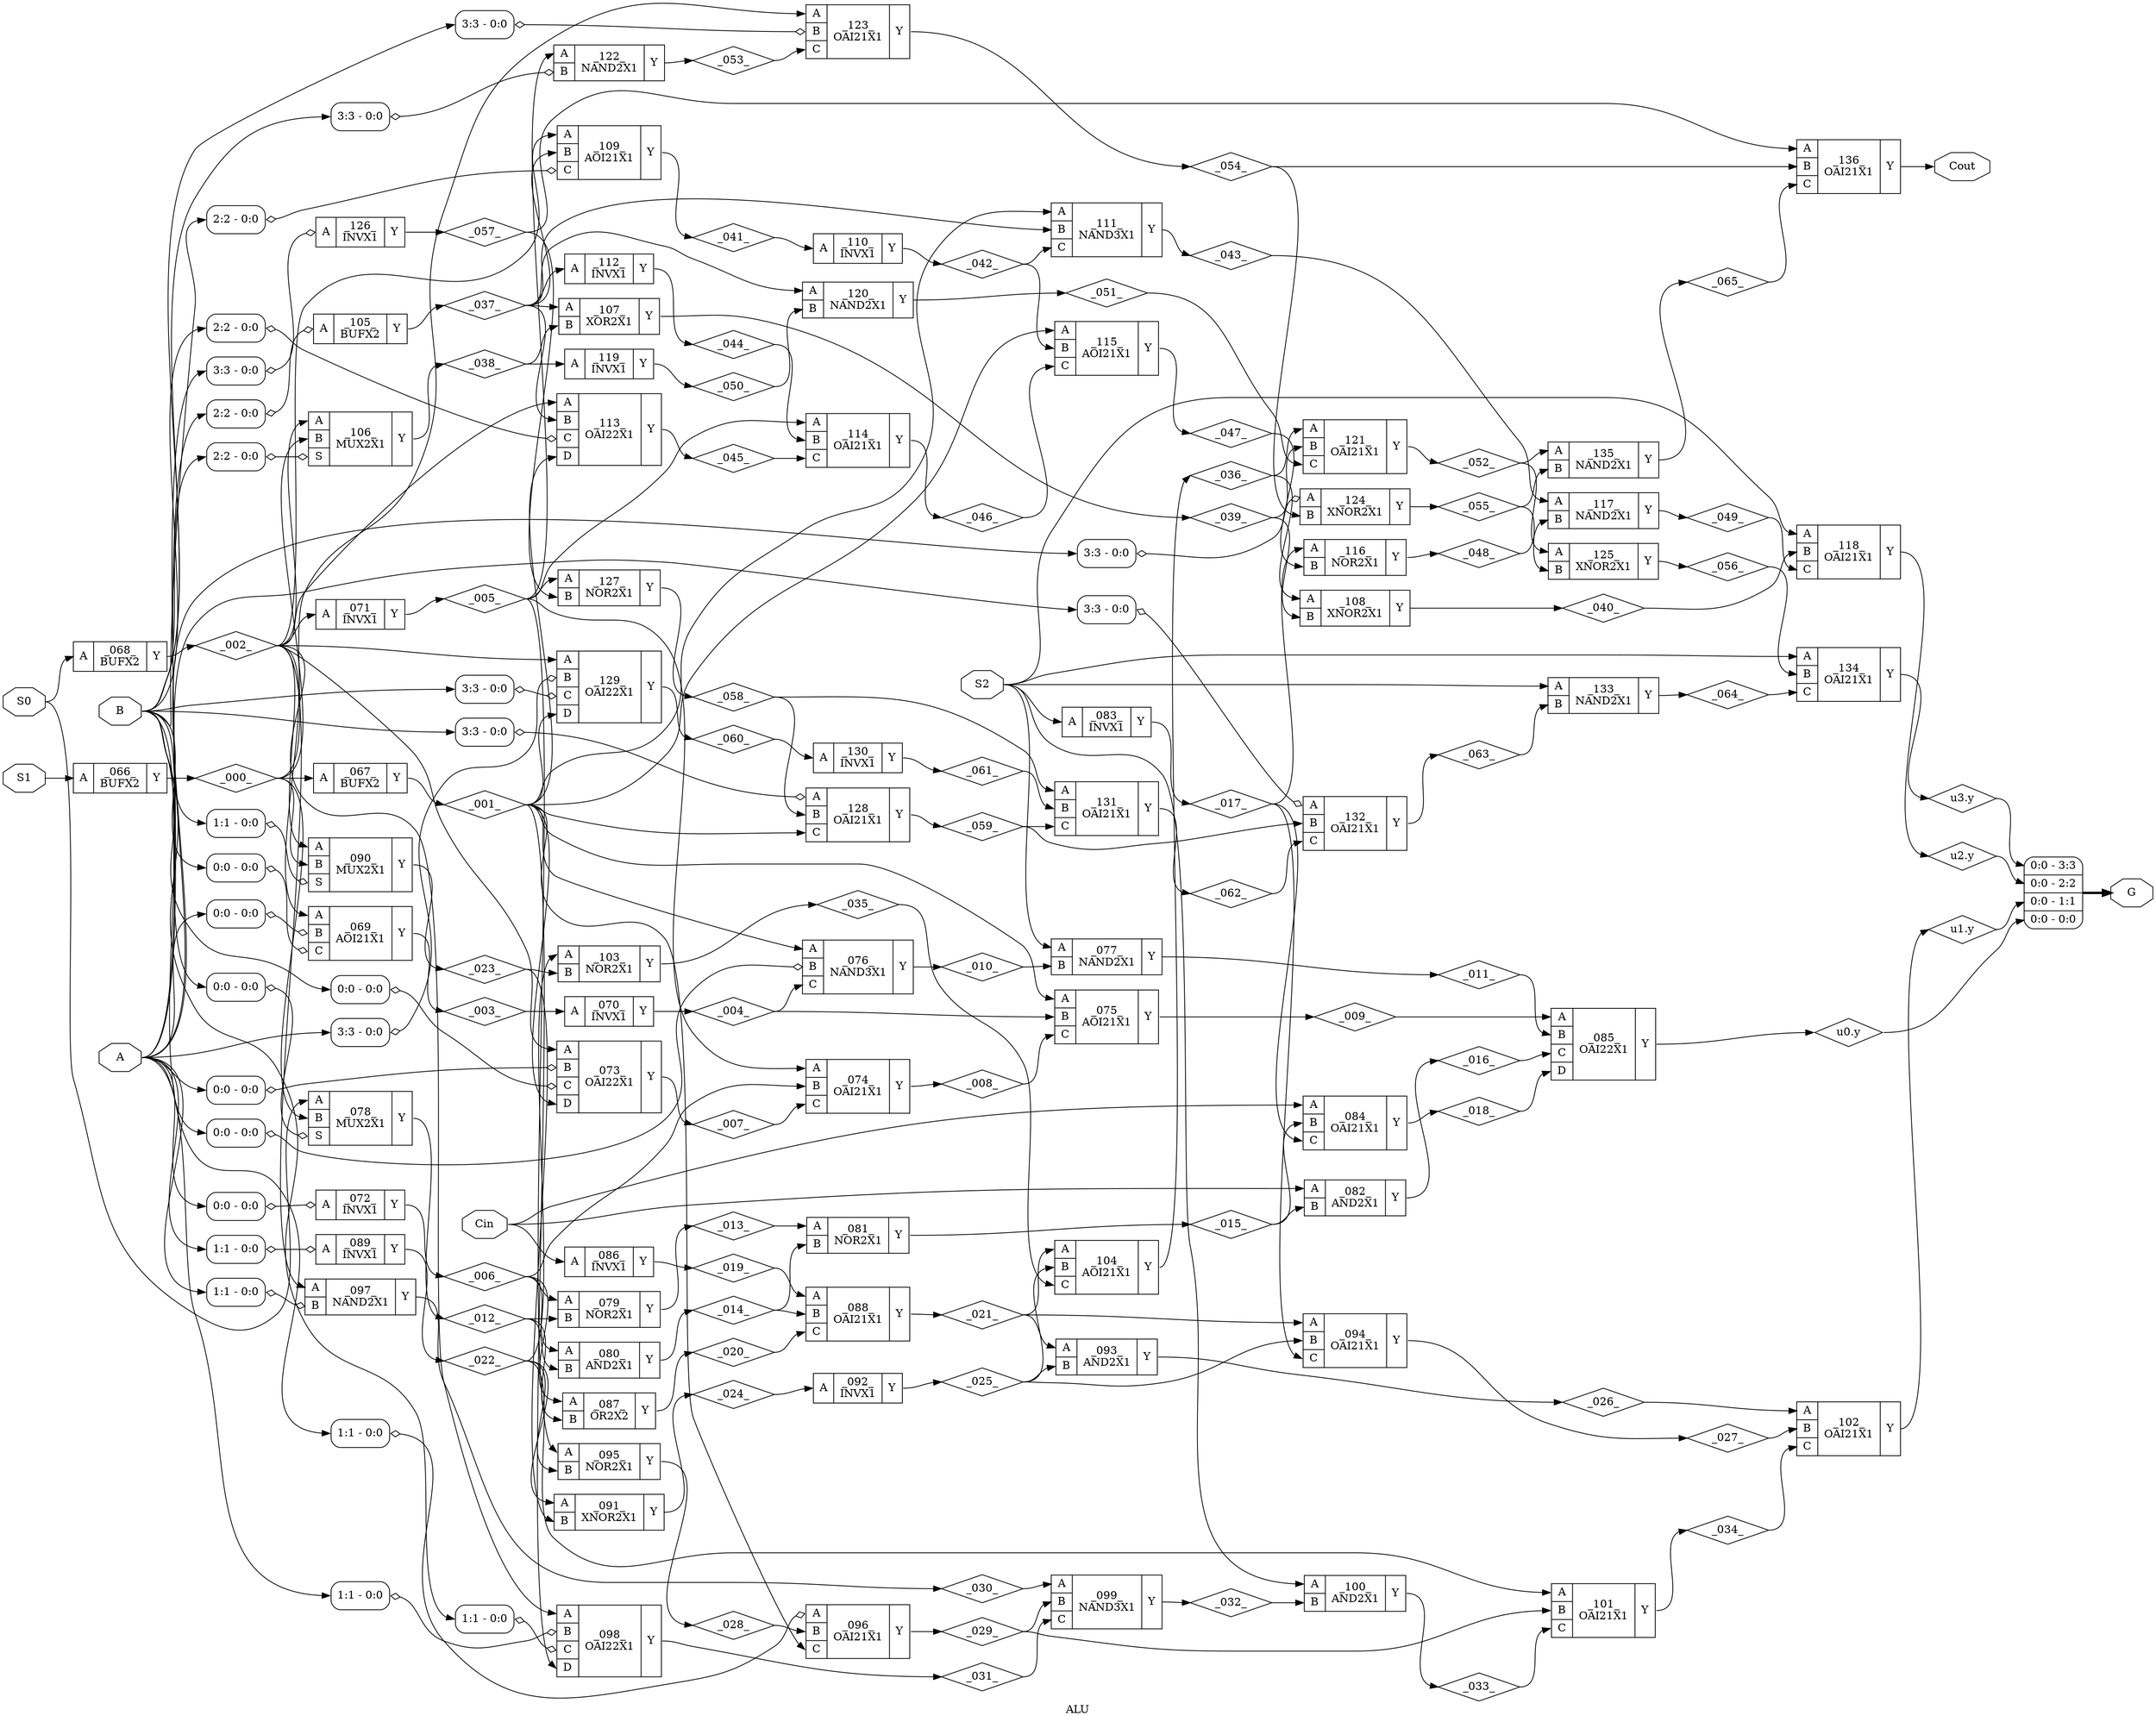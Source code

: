 digraph "ALU" {
label="ALU";
rankdir="LR";
remincross=true;
n2 [ shape=octagon, label="A", color="black", fontcolor="black" ];
n3 [ shape=octagon, label="B", color="black", fontcolor="black" ];
n4 [ shape=octagon, label="Cin", color="black", fontcolor="black" ];
n5 [ shape=octagon, label="Cout", color="black", fontcolor="black" ];
n6 [ shape=octagon, label="G", color="black", fontcolor="black" ];
n7 [ shape=octagon, label="S0", color="black", fontcolor="black" ];
n8 [ shape=octagon, label="S1", color="black", fontcolor="black" ];
n9 [ shape=octagon, label="S2", color="black", fontcolor="black" ];
n10 [ shape=diamond, label="_000_", color="black", fontcolor="black" ];
n11 [ shape=diamond, label="_001_", color="black", fontcolor="black" ];
n12 [ shape=diamond, label="_002_", color="black", fontcolor="black" ];
n13 [ shape=diamond, label="_003_", color="black", fontcolor="black" ];
n14 [ shape=diamond, label="_004_", color="black", fontcolor="black" ];
n15 [ shape=diamond, label="_005_", color="black", fontcolor="black" ];
n16 [ shape=diamond, label="_006_", color="black", fontcolor="black" ];
n17 [ shape=diamond, label="_007_", color="black", fontcolor="black" ];
n18 [ shape=diamond, label="_008_", color="black", fontcolor="black" ];
n19 [ shape=diamond, label="_009_", color="black", fontcolor="black" ];
n20 [ shape=diamond, label="_010_", color="black", fontcolor="black" ];
n21 [ shape=diamond, label="_011_", color="black", fontcolor="black" ];
n22 [ shape=diamond, label="_012_", color="black", fontcolor="black" ];
n23 [ shape=diamond, label="_013_", color="black", fontcolor="black" ];
n24 [ shape=diamond, label="_014_", color="black", fontcolor="black" ];
n25 [ shape=diamond, label="_015_", color="black", fontcolor="black" ];
n26 [ shape=diamond, label="_016_", color="black", fontcolor="black" ];
n27 [ shape=diamond, label="_017_", color="black", fontcolor="black" ];
n28 [ shape=diamond, label="_018_", color="black", fontcolor="black" ];
n29 [ shape=diamond, label="_019_", color="black", fontcolor="black" ];
n30 [ shape=diamond, label="_020_", color="black", fontcolor="black" ];
n31 [ shape=diamond, label="_021_", color="black", fontcolor="black" ];
n32 [ shape=diamond, label="_022_", color="black", fontcolor="black" ];
n33 [ shape=diamond, label="_023_", color="black", fontcolor="black" ];
n34 [ shape=diamond, label="_024_", color="black", fontcolor="black" ];
n35 [ shape=diamond, label="_025_", color="black", fontcolor="black" ];
n36 [ shape=diamond, label="_026_", color="black", fontcolor="black" ];
n37 [ shape=diamond, label="_027_", color="black", fontcolor="black" ];
n38 [ shape=diamond, label="_028_", color="black", fontcolor="black" ];
n39 [ shape=diamond, label="_029_", color="black", fontcolor="black" ];
n40 [ shape=diamond, label="_030_", color="black", fontcolor="black" ];
n41 [ shape=diamond, label="_031_", color="black", fontcolor="black" ];
n42 [ shape=diamond, label="_032_", color="black", fontcolor="black" ];
n43 [ shape=diamond, label="_033_", color="black", fontcolor="black" ];
n44 [ shape=diamond, label="_034_", color="black", fontcolor="black" ];
n45 [ shape=diamond, label="_035_", color="black", fontcolor="black" ];
n46 [ shape=diamond, label="_036_", color="black", fontcolor="black" ];
n47 [ shape=diamond, label="_037_", color="black", fontcolor="black" ];
n48 [ shape=diamond, label="_038_", color="black", fontcolor="black" ];
n49 [ shape=diamond, label="_039_", color="black", fontcolor="black" ];
n50 [ shape=diamond, label="_040_", color="black", fontcolor="black" ];
n51 [ shape=diamond, label="_041_", color="black", fontcolor="black" ];
n52 [ shape=diamond, label="_042_", color="black", fontcolor="black" ];
n53 [ shape=diamond, label="_043_", color="black", fontcolor="black" ];
n54 [ shape=diamond, label="_044_", color="black", fontcolor="black" ];
n55 [ shape=diamond, label="_045_", color="black", fontcolor="black" ];
n56 [ shape=diamond, label="_046_", color="black", fontcolor="black" ];
n57 [ shape=diamond, label="_047_", color="black", fontcolor="black" ];
n58 [ shape=diamond, label="_048_", color="black", fontcolor="black" ];
n59 [ shape=diamond, label="_049_", color="black", fontcolor="black" ];
n60 [ shape=diamond, label="_050_", color="black", fontcolor="black" ];
n61 [ shape=diamond, label="_051_", color="black", fontcolor="black" ];
n62 [ shape=diamond, label="_052_", color="black", fontcolor="black" ];
n63 [ shape=diamond, label="_053_", color="black", fontcolor="black" ];
n64 [ shape=diamond, label="_054_", color="black", fontcolor="black" ];
n65 [ shape=diamond, label="_055_", color="black", fontcolor="black" ];
n66 [ shape=diamond, label="_056_", color="black", fontcolor="black" ];
n67 [ shape=diamond, label="_057_", color="black", fontcolor="black" ];
n68 [ shape=diamond, label="_058_", color="black", fontcolor="black" ];
n69 [ shape=diamond, label="_059_", color="black", fontcolor="black" ];
n70 [ shape=diamond, label="_060_", color="black", fontcolor="black" ];
n71 [ shape=diamond, label="_061_", color="black", fontcolor="black" ];
n72 [ shape=diamond, label="_062_", color="black", fontcolor="black" ];
n73 [ shape=diamond, label="_063_", color="black", fontcolor="black" ];
n74 [ shape=diamond, label="_064_", color="black", fontcolor="black" ];
n75 [ shape=diamond, label="_065_", color="black", fontcolor="black" ];
n76 [ shape=diamond, label="u0.y", color="black", fontcolor="black" ];
n77 [ shape=diamond, label="u1.y", color="black", fontcolor="black" ];
n78 [ shape=diamond, label="u2.y", color="black", fontcolor="black" ];
n79 [ shape=diamond, label="u3.y", color="black", fontcolor="black" ];
c81 [ shape=record, label="{{<p2> A}|_066_\nBUFX2|{<p80> Y}}" ];
c82 [ shape=record, label="{{<p2> A}|_067_\nBUFX2|{<p80> Y}}" ];
c83 [ shape=record, label="{{<p2> A}|_068_\nBUFX2|{<p80> Y}}" ];
c85 [ shape=record, label="{{<p2> A|<p3> B|<p84> C}|_069_\nAOI21X1|{<p80> Y}}" ];
x0 [ shape=record, style=rounded, label="<s0> 0:0 - 0:0 " ];
x0:e -> c85:p3:w [arrowhead=odiamond, arrowtail=odiamond, dir=both, color="black", label=""];
x1 [ shape=record, style=rounded, label="<s0> 0:0 - 0:0 " ];
x1:e -> c85:p84:w [arrowhead=odiamond, arrowtail=odiamond, dir=both, color="black", label=""];
c86 [ shape=record, label="{{<p2> A}|_070_\nINVX1|{<p80> Y}}" ];
c87 [ shape=record, label="{{<p2> A}|_071_\nINVX1|{<p80> Y}}" ];
c88 [ shape=record, label="{{<p2> A}|_072_\nINVX1|{<p80> Y}}" ];
x2 [ shape=record, style=rounded, label="<s0> 0:0 - 0:0 " ];
x2:e -> c88:p2:w [arrowhead=odiamond, arrowtail=odiamond, dir=both, color="black", label=""];
c90 [ shape=record, label="{{<p2> A|<p3> B|<p84> C|<p89> D}|_073_\nOAI22X1|{<p80> Y}}" ];
x3 [ shape=record, style=rounded, label="<s0> 0:0 - 0:0 " ];
x3:e -> c90:p3:w [arrowhead=odiamond, arrowtail=odiamond, dir=both, color="black", label=""];
x4 [ shape=record, style=rounded, label="<s0> 0:0 - 0:0 " ];
x4:e -> c90:p84:w [arrowhead=odiamond, arrowtail=odiamond, dir=both, color="black", label=""];
c91 [ shape=record, label="{{<p2> A|<p3> B|<p84> C}|_074_\nOAI21X1|{<p80> Y}}" ];
c92 [ shape=record, label="{{<p2> A|<p3> B|<p84> C}|_075_\nAOI21X1|{<p80> Y}}" ];
c93 [ shape=record, label="{{<p2> A|<p3> B|<p84> C}|_076_\nNAND3X1|{<p80> Y}}" ];
x5 [ shape=record, style=rounded, label="<s0> 0:0 - 0:0 " ];
x5:e -> c93:p3:w [arrowhead=odiamond, arrowtail=odiamond, dir=both, color="black", label=""];
c94 [ shape=record, label="{{<p2> A|<p3> B}|_077_\nNAND2X1|{<p80> Y}}" ];
c96 [ shape=record, label="{{<p2> A|<p3> B|<p95> S}|_078_\nMUX2X1|{<p80> Y}}" ];
x6 [ shape=record, style=rounded, label="<s0> 0:0 - 0:0 " ];
x6:e -> c96:p95:w [arrowhead=odiamond, arrowtail=odiamond, dir=both, color="black", label=""];
c97 [ shape=record, label="{{<p2> A|<p3> B}|_079_\nNOR2X1|{<p80> Y}}" ];
c98 [ shape=record, label="{{<p2> A|<p3> B}|_080_\nAND2X1|{<p80> Y}}" ];
c99 [ shape=record, label="{{<p2> A|<p3> B}|_081_\nNOR2X1|{<p80> Y}}" ];
c100 [ shape=record, label="{{<p2> A|<p3> B}|_082_\nAND2X1|{<p80> Y}}" ];
c101 [ shape=record, label="{{<p2> A}|_083_\nINVX1|{<p80> Y}}" ];
c102 [ shape=record, label="{{<p2> A|<p3> B|<p84> C}|_084_\nOAI21X1|{<p80> Y}}" ];
c103 [ shape=record, label="{{<p2> A|<p3> B|<p84> C|<p89> D}|_085_\nOAI22X1|{<p80> Y}}" ];
c104 [ shape=record, label="{{<p2> A}|_086_\nINVX1|{<p80> Y}}" ];
c105 [ shape=record, label="{{<p2> A|<p3> B}|_087_\nOR2X2|{<p80> Y}}" ];
c106 [ shape=record, label="{{<p2> A|<p3> B|<p84> C}|_088_\nOAI21X1|{<p80> Y}}" ];
c107 [ shape=record, label="{{<p2> A}|_089_\nINVX1|{<p80> Y}}" ];
x7 [ shape=record, style=rounded, label="<s0> 1:1 - 0:0 " ];
x7:e -> c107:p2:w [arrowhead=odiamond, arrowtail=odiamond, dir=both, color="black", label=""];
c108 [ shape=record, label="{{<p2> A|<p3> B|<p95> S}|_090_\nMUX2X1|{<p80> Y}}" ];
x8 [ shape=record, style=rounded, label="<s0> 1:1 - 0:0 " ];
x8:e -> c108:p95:w [arrowhead=odiamond, arrowtail=odiamond, dir=both, color="black", label=""];
c109 [ shape=record, label="{{<p2> A|<p3> B}|_091_\nXNOR2X1|{<p80> Y}}" ];
c110 [ shape=record, label="{{<p2> A}|_092_\nINVX1|{<p80> Y}}" ];
c111 [ shape=record, label="{{<p2> A|<p3> B}|_093_\nAND2X1|{<p80> Y}}" ];
c112 [ shape=record, label="{{<p2> A|<p3> B|<p84> C}|_094_\nOAI21X1|{<p80> Y}}" ];
c113 [ shape=record, label="{{<p2> A|<p3> B}|_095_\nNOR2X1|{<p80> Y}}" ];
c114 [ shape=record, label="{{<p2> A|<p3> B|<p84> C}|_096_\nOAI21X1|{<p80> Y}}" ];
x9 [ shape=record, style=rounded, label="<s0> 1:1 - 0:0 " ];
x9:e -> c114:p2:w [arrowhead=odiamond, arrowtail=odiamond, dir=both, color="black", label=""];
c115 [ shape=record, label="{{<p2> A|<p3> B}|_097_\nNAND2X1|{<p80> Y}}" ];
x10 [ shape=record, style=rounded, label="<s0> 1:1 - 0:0 " ];
x10:e -> c115:p3:w [arrowhead=odiamond, arrowtail=odiamond, dir=both, color="black", label=""];
c116 [ shape=record, label="{{<p2> A|<p3> B|<p84> C|<p89> D}|_098_\nOAI22X1|{<p80> Y}}" ];
x11 [ shape=record, style=rounded, label="<s0> 1:1 - 0:0 " ];
x11:e -> c116:p3:w [arrowhead=odiamond, arrowtail=odiamond, dir=both, color="black", label=""];
x12 [ shape=record, style=rounded, label="<s0> 1:1 - 0:0 " ];
x12:e -> c116:p84:w [arrowhead=odiamond, arrowtail=odiamond, dir=both, color="black", label=""];
c117 [ shape=record, label="{{<p2> A|<p3> B|<p84> C}|_099_\nNAND3X1|{<p80> Y}}" ];
c118 [ shape=record, label="{{<p2> A|<p3> B}|_100_\nAND2X1|{<p80> Y}}" ];
c119 [ shape=record, label="{{<p2> A|<p3> B|<p84> C}|_101_\nOAI21X1|{<p80> Y}}" ];
c120 [ shape=record, label="{{<p2> A|<p3> B|<p84> C}|_102_\nOAI21X1|{<p80> Y}}" ];
c121 [ shape=record, label="{{<p2> A|<p3> B}|_103_\nNOR2X1|{<p80> Y}}" ];
c122 [ shape=record, label="{{<p2> A|<p3> B|<p84> C}|_104_\nAOI21X1|{<p80> Y}}" ];
c123 [ shape=record, label="{{<p2> A}|_105_\nBUFX2|{<p80> Y}}" ];
x13 [ shape=record, style=rounded, label="<s0> 2:2 - 0:0 " ];
x13:e -> c123:p2:w [arrowhead=odiamond, arrowtail=odiamond, dir=both, color="black", label=""];
c124 [ shape=record, label="{{<p2> A|<p3> B|<p95> S}|_106_\nMUX2X1|{<p80> Y}}" ];
x14 [ shape=record, style=rounded, label="<s0> 2:2 - 0:0 " ];
x14:e -> c124:p95:w [arrowhead=odiamond, arrowtail=odiamond, dir=both, color="black", label=""];
c125 [ shape=record, label="{{<p2> A|<p3> B}|_107_\nXOR2X1|{<p80> Y}}" ];
c126 [ shape=record, label="{{<p2> A|<p3> B}|_108_\nXNOR2X1|{<p80> Y}}" ];
c127 [ shape=record, label="{{<p2> A|<p3> B|<p84> C}|_109_\nAOI21X1|{<p80> Y}}" ];
x15 [ shape=record, style=rounded, label="<s0> 2:2 - 0:0 " ];
x15:e -> c127:p84:w [arrowhead=odiamond, arrowtail=odiamond, dir=both, color="black", label=""];
c128 [ shape=record, label="{{<p2> A}|_110_\nINVX1|{<p80> Y}}" ];
c129 [ shape=record, label="{{<p2> A|<p3> B|<p84> C}|_111_\nNAND3X1|{<p80> Y}}" ];
c130 [ shape=record, label="{{<p2> A}|_112_\nINVX1|{<p80> Y}}" ];
c131 [ shape=record, label="{{<p2> A|<p3> B|<p84> C|<p89> D}|_113_\nOAI22X1|{<p80> Y}}" ];
x16 [ shape=record, style=rounded, label="<s0> 2:2 - 0:0 " ];
x16:e -> c131:p84:w [arrowhead=odiamond, arrowtail=odiamond, dir=both, color="black", label=""];
c132 [ shape=record, label="{{<p2> A|<p3> B|<p84> C}|_114_\nOAI21X1|{<p80> Y}}" ];
c133 [ shape=record, label="{{<p2> A|<p3> B|<p84> C}|_115_\nAOI21X1|{<p80> Y}}" ];
c134 [ shape=record, label="{{<p2> A|<p3> B}|_116_\nNOR2X1|{<p80> Y}}" ];
c135 [ shape=record, label="{{<p2> A|<p3> B}|_117_\nNAND2X1|{<p80> Y}}" ];
c136 [ shape=record, label="{{<p2> A|<p3> B|<p84> C}|_118_\nOAI21X1|{<p80> Y}}" ];
c137 [ shape=record, label="{{<p2> A}|_119_\nINVX1|{<p80> Y}}" ];
c138 [ shape=record, label="{{<p2> A|<p3> B}|_120_\nNAND2X1|{<p80> Y}}" ];
c139 [ shape=record, label="{{<p2> A|<p3> B|<p84> C}|_121_\nOAI21X1|{<p80> Y}}" ];
c140 [ shape=record, label="{{<p2> A|<p3> B}|_122_\nNAND2X1|{<p80> Y}}" ];
x17 [ shape=record, style=rounded, label="<s0> 3:3 - 0:0 " ];
x17:e -> c140:p3:w [arrowhead=odiamond, arrowtail=odiamond, dir=both, color="black", label=""];
c141 [ shape=record, label="{{<p2> A|<p3> B|<p84> C}|_123_\nOAI21X1|{<p80> Y}}" ];
x18 [ shape=record, style=rounded, label="<s0> 3:3 - 0:0 " ];
x18:e -> c141:p3:w [arrowhead=odiamond, arrowtail=odiamond, dir=both, color="black", label=""];
c142 [ shape=record, label="{{<p2> A|<p3> B}|_124_\nXNOR2X1|{<p80> Y}}" ];
x19 [ shape=record, style=rounded, label="<s0> 3:3 - 0:0 " ];
x19:e -> c142:p2:w [arrowhead=odiamond, arrowtail=odiamond, dir=both, color="black", label=""];
c143 [ shape=record, label="{{<p2> A|<p3> B}|_125_\nXNOR2X1|{<p80> Y}}" ];
c144 [ shape=record, label="{{<p2> A}|_126_\nINVX1|{<p80> Y}}" ];
x20 [ shape=record, style=rounded, label="<s0> 3:3 - 0:0 " ];
x20:e -> c144:p2:w [arrowhead=odiamond, arrowtail=odiamond, dir=both, color="black", label=""];
c145 [ shape=record, label="{{<p2> A|<p3> B}|_127_\nNOR2X1|{<p80> Y}}" ];
c146 [ shape=record, label="{{<p2> A|<p3> B|<p84> C}|_128_\nOAI21X1|{<p80> Y}}" ];
x21 [ shape=record, style=rounded, label="<s0> 3:3 - 0:0 " ];
x21:e -> c146:p2:w [arrowhead=odiamond, arrowtail=odiamond, dir=both, color="black", label=""];
c147 [ shape=record, label="{{<p2> A|<p3> B|<p84> C|<p89> D}|_129_\nOAI22X1|{<p80> Y}}" ];
x22 [ shape=record, style=rounded, label="<s0> 3:3 - 0:0 " ];
x22:e -> c147:p3:w [arrowhead=odiamond, arrowtail=odiamond, dir=both, color="black", label=""];
x23 [ shape=record, style=rounded, label="<s0> 3:3 - 0:0 " ];
x23:e -> c147:p84:w [arrowhead=odiamond, arrowtail=odiamond, dir=both, color="black", label=""];
c148 [ shape=record, label="{{<p2> A}|_130_\nINVX1|{<p80> Y}}" ];
c149 [ shape=record, label="{{<p2> A|<p3> B|<p84> C}|_131_\nOAI21X1|{<p80> Y}}" ];
c150 [ shape=record, label="{{<p2> A|<p3> B|<p84> C}|_132_\nOAI21X1|{<p80> Y}}" ];
x24 [ shape=record, style=rounded, label="<s0> 3:3 - 0:0 " ];
x24:e -> c150:p2:w [arrowhead=odiamond, arrowtail=odiamond, dir=both, color="black", label=""];
c151 [ shape=record, label="{{<p2> A|<p3> B}|_133_\nNAND2X1|{<p80> Y}}" ];
c152 [ shape=record, label="{{<p2> A|<p3> B|<p84> C}|_134_\nOAI21X1|{<p80> Y}}" ];
c153 [ shape=record, label="{{<p2> A|<p3> B}|_135_\nNAND2X1|{<p80> Y}}" ];
c154 [ shape=record, label="{{<p2> A|<p3> B|<p84> C}|_136_\nOAI21X1|{<p80> Y}}" ];
x25 [ shape=record, style=rounded, label="<s3> 0:0 - 3:3 |<s2> 0:0 - 2:2 |<s1> 0:0 - 1:1 |<s0> 0:0 - 0:0 " ];
c81:p80:e -> n10:w [color="black", label=""];
n10:e -> c108:p3:w [color="black", label=""];
n10:e -> c124:p3:w [color="black", label=""];
n10:e -> c141:p2:w [color="black", label=""];
n10:e -> c82:p2:w [color="black", label=""];
n10:e -> c96:p3:w [color="black", label=""];
c82:p80:e -> n11:w [color="black", label=""];
n11:e -> c114:p84:w [color="black", label=""];
n11:e -> c116:p89:w [color="black", label=""];
n11:e -> c129:p2:w [color="black", label=""];
n11:e -> c131:p89:w [color="black", label=""];
n11:e -> c133:p2:w [color="black", label=""];
n11:e -> c146:p84:w [color="black", label=""];
n11:e -> c147:p89:w [color="black", label=""];
n11:e -> c90:p89:w [color="black", label=""];
n11:e -> c92:p2:w [color="black", label=""];
n11:e -> c93:p2:w [color="black", label=""];
c83:p80:e -> n12:w [color="black", label=""];
n12:e -> c108:p2:w [color="black", label=""];
n12:e -> c115:p2:w [color="black", label=""];
n12:e -> c116:p2:w [color="black", label=""];
n12:e -> c124:p2:w [color="black", label=""];
n12:e -> c127:p2:w [color="black", label=""];
n12:e -> c131:p2:w [color="black", label=""];
n12:e -> c147:p2:w [color="black", label=""];
n12:e -> c85:p2:w [color="black", label=""];
n12:e -> c87:p2:w [color="black", label=""];
n12:e -> c90:p2:w [color="black", label=""];
c85:p80:e -> n13:w [color="black", label=""];
n13:e -> c86:p2:w [color="black", label=""];
c86:p80:e -> n14:w [color="black", label=""];
n14:e -> c92:p3:w [color="black", label=""];
n14:e -> c93:p84:w [color="black", label=""];
c87:p80:e -> n15:w [color="black", label=""];
n15:e -> c113:p2:w [color="black", label=""];
n15:e -> c132:p2:w [color="black", label=""];
n15:e -> c140:p2:w [color="black", label=""];
n15:e -> c145:p2:w [color="black", label=""];
n15:e -> c91:p2:w [color="black", label=""];
c88:p80:e -> n16:w [color="black", label=""];
n16:e -> c105:p2:w [color="black", label=""];
n16:e -> c91:p3:w [color="black", label=""];
n16:e -> c97:p2:w [color="black", label=""];
n16:e -> c98:p2:w [color="black", label=""];
c90:p80:e -> n17:w [color="black", label=""];
n17:e -> c91:p84:w [color="black", label=""];
c91:p80:e -> n18:w [color="black", label=""];
n18:e -> c92:p84:w [color="black", label=""];
c92:p80:e -> n19:w [color="black", label=""];
n19:e -> c103:p2:w [color="black", label=""];
n2:e -> x0:s0:w [color="black", label=""];
n2:e -> x10:s0:w [color="black", label=""];
n2:e -> x11:s0:w [color="black", label=""];
n2:e -> x13:s0:w [color="black", label=""];
n2:e -> x19:s0:w [color="black", label=""];
n2:e -> x20:s0:w [color="black", label=""];
n2:e -> x22:s0:w [color="black", label=""];
n2:e -> x24:s0:w [color="black", label=""];
n2:e -> x2:s0:w [color="black", label=""];
n2:e -> x3:s0:w [color="black", label=""];
n2:e -> x5:s0:w [color="black", label=""];
n2:e -> x7:s0:w [color="black", label=""];
c93:p80:e -> n20:w [color="black", label=""];
n20:e -> c94:p3:w [color="black", label=""];
c94:p80:e -> n21:w [color="black", label=""];
n21:e -> c103:p3:w [color="black", label=""];
c96:p80:e -> n22:w [color="black", label=""];
n22:e -> c105:p3:w [color="black", label=""];
n22:e -> c97:p3:w [color="black", label=""];
n22:e -> c98:p3:w [color="black", label=""];
c97:p80:e -> n23:w [color="black", label=""];
n23:e -> c99:p2:w [color="black", label=""];
c98:p80:e -> n24:w [color="black", label=""];
n24:e -> c106:p3:w [color="black", label=""];
n24:e -> c99:p3:w [color="black", label=""];
c99:p80:e -> n25:w [color="black", label=""];
n25:e -> c100:p3:w [color="black", label=""];
n25:e -> c102:p3:w [color="black", label=""];
c100:p80:e -> n26:w [color="black", label=""];
n26:e -> c103:p84:w [color="black", label=""];
c101:p80:e -> n27:w [color="black", label=""];
n27:e -> c102:p84:w [color="black", label=""];
n27:e -> c112:p84:w [color="black", label=""];
n27:e -> c134:p2:w [color="black", label=""];
c102:p80:e -> n28:w [color="black", label=""];
n28:e -> c103:p89:w [color="black", label=""];
c104:p80:e -> n29:w [color="black", label=""];
n29:e -> c106:p2:w [color="black", label=""];
n3:e -> x12:s0:w [color="black", label=""];
n3:e -> x14:s0:w [color="black", label=""];
n3:e -> x15:s0:w [color="black", label=""];
n3:e -> x16:s0:w [color="black", label=""];
n3:e -> x17:s0:w [color="black", label=""];
n3:e -> x18:s0:w [color="black", label=""];
n3:e -> x1:s0:w [color="black", label=""];
n3:e -> x21:s0:w [color="black", label=""];
n3:e -> x23:s0:w [color="black", label=""];
n3:e -> x4:s0:w [color="black", label=""];
n3:e -> x6:s0:w [color="black", label=""];
n3:e -> x8:s0:w [color="black", label=""];
n3:e -> x9:s0:w [color="black", label=""];
c105:p80:e -> n30:w [color="black", label=""];
n30:e -> c106:p84:w [color="black", label=""];
c106:p80:e -> n31:w [color="black", label=""];
n31:e -> c111:p2:w [color="black", label=""];
n31:e -> c112:p2:w [color="black", label=""];
n31:e -> c122:p2:w [color="black", label=""];
c107:p80:e -> n32:w [color="black", label=""];
n32:e -> c109:p2:w [color="black", label=""];
n32:e -> c113:p3:w [color="black", label=""];
n32:e -> c119:p2:w [color="black", label=""];
n32:e -> c121:p2:w [color="black", label=""];
c108:p80:e -> n33:w [color="black", label=""];
n33:e -> c109:p3:w [color="black", label=""];
n33:e -> c121:p3:w [color="black", label=""];
c109:p80:e -> n34:w [color="black", label=""];
n34:e -> c110:p2:w [color="black", label=""];
c110:p80:e -> n35:w [color="black", label=""];
n35:e -> c111:p3:w [color="black", label=""];
n35:e -> c112:p3:w [color="black", label=""];
n35:e -> c122:p3:w [color="black", label=""];
c111:p80:e -> n36:w [color="black", label=""];
n36:e -> c120:p2:w [color="black", label=""];
c112:p80:e -> n37:w [color="black", label=""];
n37:e -> c120:p3:w [color="black", label=""];
c113:p80:e -> n38:w [color="black", label=""];
n38:e -> c114:p3:w [color="black", label=""];
c114:p80:e -> n39:w [color="black", label=""];
n39:e -> c117:p3:w [color="black", label=""];
n39:e -> c119:p3:w [color="black", label=""];
n4:e -> c100:p2:w [color="black", label=""];
n4:e -> c102:p2:w [color="black", label=""];
n4:e -> c104:p2:w [color="black", label=""];
c115:p80:e -> n40:w [color="black", label=""];
n40:e -> c117:p2:w [color="black", label=""];
c116:p80:e -> n41:w [color="black", label=""];
n41:e -> c117:p84:w [color="black", label=""];
c117:p80:e -> n42:w [color="black", label=""];
n42:e -> c118:p3:w [color="black", label=""];
c118:p80:e -> n43:w [color="black", label=""];
n43:e -> c119:p84:w [color="black", label=""];
c119:p80:e -> n44:w [color="black", label=""];
n44:e -> c120:p84:w [color="black", label=""];
c121:p80:e -> n45:w [color="black", label=""];
n45:e -> c122:p84:w [color="black", label=""];
c122:p80:e -> n46:w [color="black", label=""];
n46:e -> c126:p2:w [color="black", label=""];
n46:e -> c139:p2:w [color="black", label=""];
c123:p80:e -> n47:w [color="black", label=""];
n47:e -> c125:p2:w [color="black", label=""];
n47:e -> c127:p3:w [color="black", label=""];
n47:e -> c129:p3:w [color="black", label=""];
n47:e -> c130:p2:w [color="black", label=""];
n47:e -> c131:p3:w [color="black", label=""];
n47:e -> c138:p2:w [color="black", label=""];
c124:p80:e -> n48:w [color="black", label=""];
n48:e -> c125:p3:w [color="black", label=""];
n48:e -> c137:p2:w [color="black", label=""];
c125:p80:e -> n49:w [color="black", label=""];
n49:e -> c126:p3:w [color="black", label=""];
n49:e -> c139:p3:w [color="black", label=""];
c154:p80:e -> n5:w [color="black", label=""];
c126:p80:e -> n50:w [color="black", label=""];
n50:e -> c136:p3:w [color="black", label=""];
c127:p80:e -> n51:w [color="black", label=""];
n51:e -> c128:p2:w [color="black", label=""];
c128:p80:e -> n52:w [color="black", label=""];
n52:e -> c129:p84:w [color="black", label=""];
n52:e -> c133:p3:w [color="black", label=""];
c129:p80:e -> n53:w [color="black", label=""];
n53:e -> c135:p2:w [color="black", label=""];
c130:p80:e -> n54:w [color="black", label=""];
n54:e -> c132:p3:w [color="black", label=""];
c131:p80:e -> n55:w [color="black", label=""];
n55:e -> c132:p84:w [color="black", label=""];
c132:p80:e -> n56:w [color="black", label=""];
n56:e -> c133:p84:w [color="black", label=""];
c133:p80:e -> n57:w [color="black", label=""];
n57:e -> c134:p3:w [color="black", label=""];
c134:p80:e -> n58:w [color="black", label=""];
n58:e -> c135:p3:w [color="black", label=""];
c135:p80:e -> n59:w [color="black", label=""];
n59:e -> c136:p84:w [color="black", label=""];
x25:e -> n6:w [color="black", style="setlinewidth(3)", label=""];
c137:p80:e -> n60:w [color="black", label=""];
n60:e -> c138:p3:w [color="black", label=""];
c138:p80:e -> n61:w [color="black", label=""];
n61:e -> c139:p84:w [color="black", label=""];
c139:p80:e -> n62:w [color="black", label=""];
n62:e -> c143:p2:w [color="black", label=""];
n62:e -> c153:p2:w [color="black", label=""];
c140:p80:e -> n63:w [color="black", label=""];
n63:e -> c141:p84:w [color="black", label=""];
c141:p80:e -> n64:w [color="black", label=""];
n64:e -> c142:p3:w [color="black", label=""];
n64:e -> c154:p3:w [color="black", label=""];
c142:p80:e -> n65:w [color="black", label=""];
n65:e -> c143:p3:w [color="black", label=""];
n65:e -> c153:p3:w [color="black", label=""];
c143:p80:e -> n66:w [color="black", label=""];
n66:e -> c152:p3:w [color="black", label=""];
c144:p80:e -> n67:w [color="black", label=""];
n67:e -> c145:p3:w [color="black", label=""];
n67:e -> c154:p2:w [color="black", label=""];
c145:p80:e -> n68:w [color="black", label=""];
n68:e -> c146:p3:w [color="black", label=""];
n68:e -> c149:p2:w [color="black", label=""];
c146:p80:e -> n69:w [color="black", label=""];
n69:e -> c149:p84:w [color="black", label=""];
n69:e -> c150:p3:w [color="black", label=""];
n7:e -> c83:p2:w [color="black", label=""];
n7:e -> c96:p2:w [color="black", label=""];
c147:p80:e -> n70:w [color="black", label=""];
n70:e -> c148:p2:w [color="black", label=""];
c148:p80:e -> n71:w [color="black", label=""];
n71:e -> c149:p3:w [color="black", label=""];
c149:p80:e -> n72:w [color="black", label=""];
n72:e -> c150:p84:w [color="black", label=""];
c150:p80:e -> n73:w [color="black", label=""];
n73:e -> c151:p3:w [color="black", label=""];
c151:p80:e -> n74:w [color="black", label=""];
n74:e -> c152:p84:w [color="black", label=""];
c153:p80:e -> n75:w [color="black", label=""];
n75:e -> c154:p84:w [color="black", label=""];
c103:p80:e -> n76:w [color="black", label=""];
n76:e -> x25:s0:w [color="black", label=""];
c120:p80:e -> n77:w [color="black", label=""];
n77:e -> x25:s1:w [color="black", label=""];
c136:p80:e -> n78:w [color="black", label=""];
n78:e -> x25:s2:w [color="black", label=""];
c152:p80:e -> n79:w [color="black", label=""];
n79:e -> x25:s3:w [color="black", label=""];
n8:e -> c81:p2:w [color="black", label=""];
n9:e -> c101:p2:w [color="black", label=""];
n9:e -> c118:p2:w [color="black", label=""];
n9:e -> c136:p2:w [color="black", label=""];
n9:e -> c151:p2:w [color="black", label=""];
n9:e -> c152:p2:w [color="black", label=""];
n9:e -> c94:p2:w [color="black", label=""];
}
